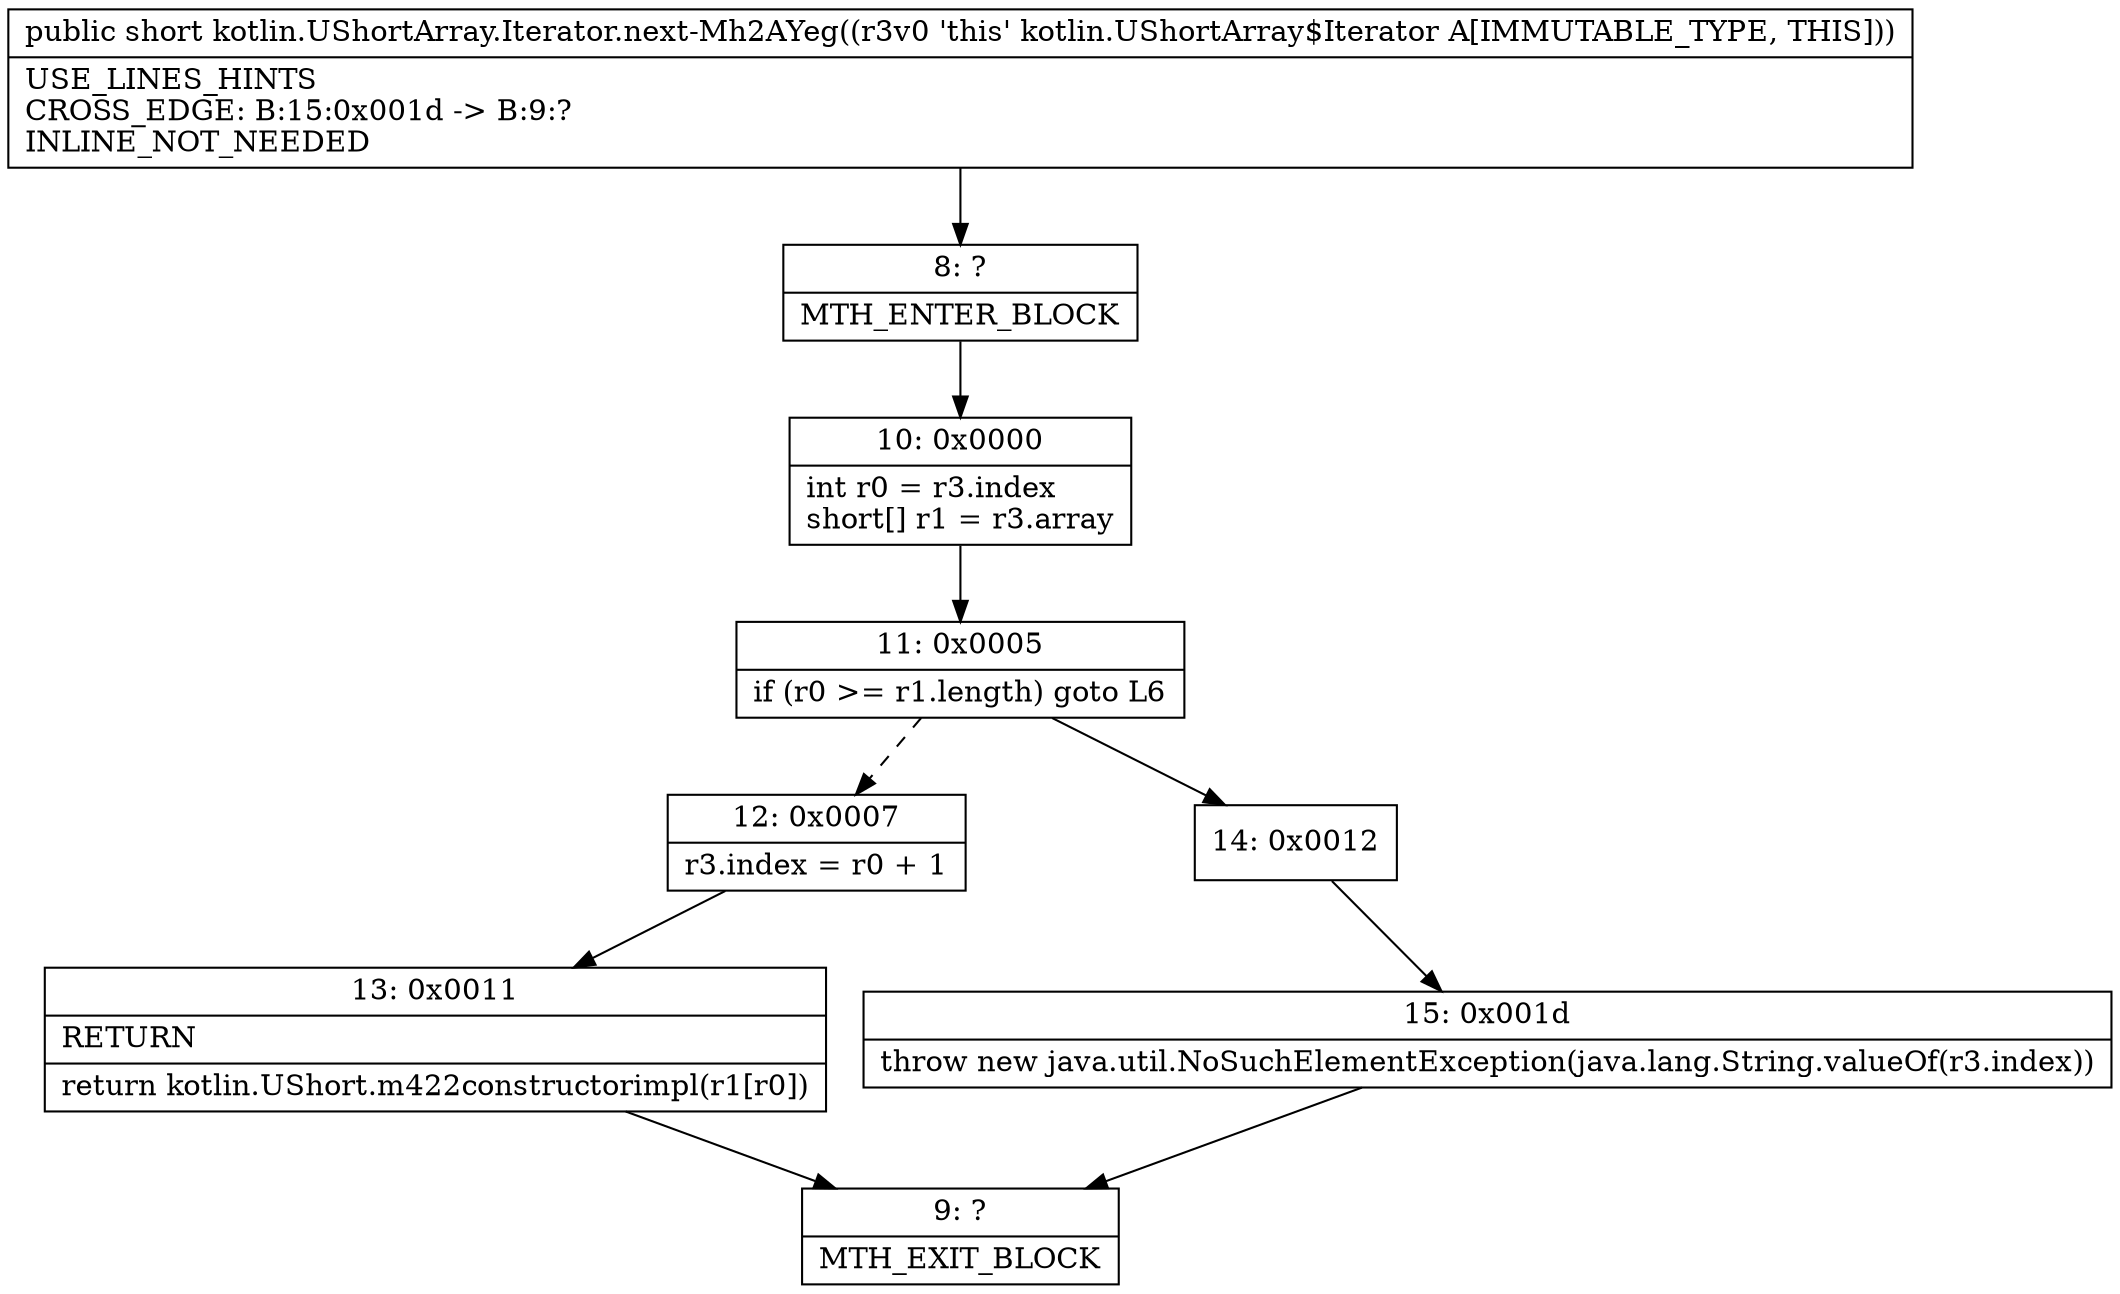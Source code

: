 digraph "CFG forkotlin.UShortArray.Iterator.next\-Mh2AYeg()S" {
Node_8 [shape=record,label="{8\:\ ?|MTH_ENTER_BLOCK\l}"];
Node_10 [shape=record,label="{10\:\ 0x0000|int r0 = r3.index\lshort[] r1 = r3.array\l}"];
Node_11 [shape=record,label="{11\:\ 0x0005|if (r0 \>= r1.length) goto L6\l}"];
Node_12 [shape=record,label="{12\:\ 0x0007|r3.index = r0 + 1\l}"];
Node_13 [shape=record,label="{13\:\ 0x0011|RETURN\l|return kotlin.UShort.m422constructorimpl(r1[r0])\l}"];
Node_9 [shape=record,label="{9\:\ ?|MTH_EXIT_BLOCK\l}"];
Node_14 [shape=record,label="{14\:\ 0x0012}"];
Node_15 [shape=record,label="{15\:\ 0x001d|throw new java.util.NoSuchElementException(java.lang.String.valueOf(r3.index))\l}"];
MethodNode[shape=record,label="{public short kotlin.UShortArray.Iterator.next\-Mh2AYeg((r3v0 'this' kotlin.UShortArray$Iterator A[IMMUTABLE_TYPE, THIS]))  | USE_LINES_HINTS\lCROSS_EDGE: B:15:0x001d \-\> B:9:?\lINLINE_NOT_NEEDED\l}"];
MethodNode -> Node_8;Node_8 -> Node_10;
Node_10 -> Node_11;
Node_11 -> Node_12[style=dashed];
Node_11 -> Node_14;
Node_12 -> Node_13;
Node_13 -> Node_9;
Node_14 -> Node_15;
Node_15 -> Node_9;
}

